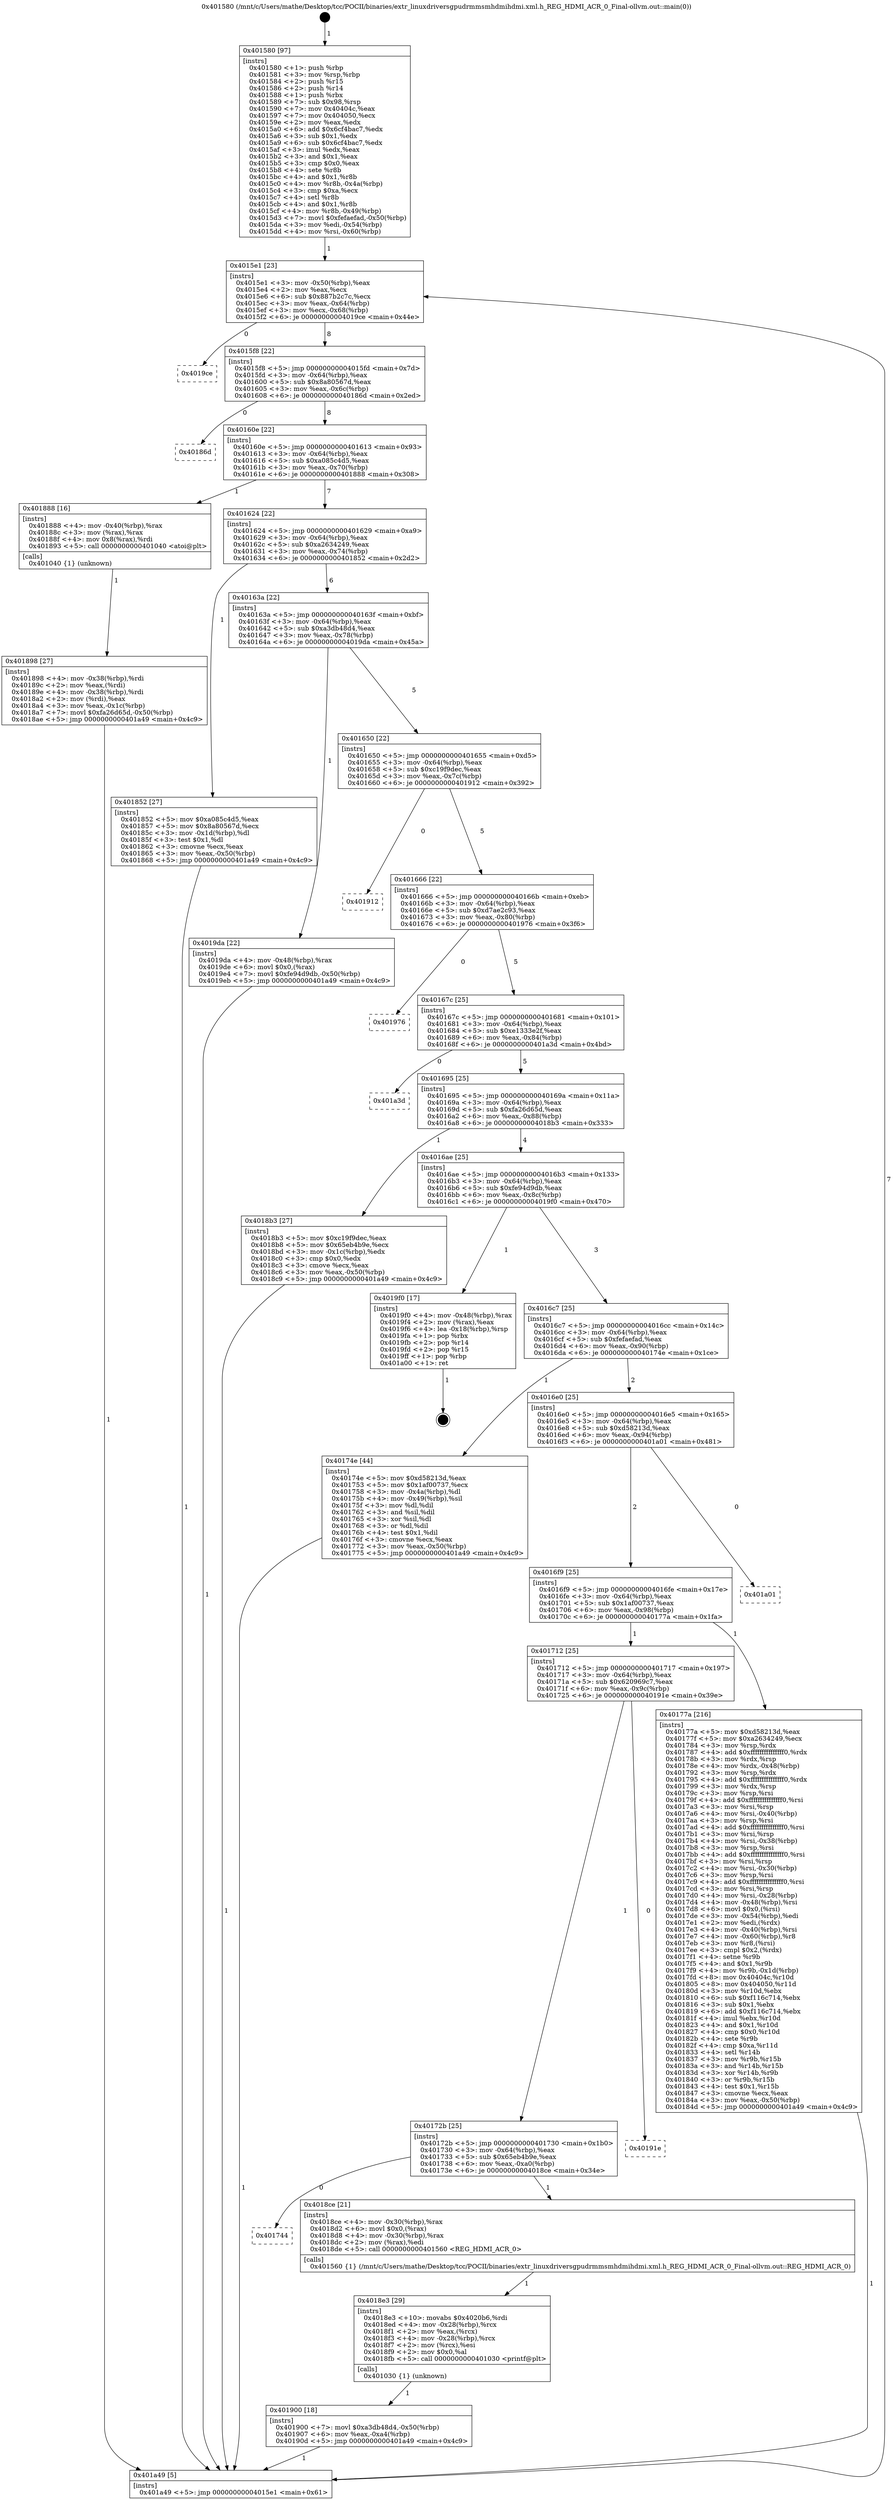 digraph "0x401580" {
  label = "0x401580 (/mnt/c/Users/mathe/Desktop/tcc/POCII/binaries/extr_linuxdriversgpudrmmsmhdmihdmi.xml.h_REG_HDMI_ACR_0_Final-ollvm.out::main(0))"
  labelloc = "t"
  node[shape=record]

  Entry [label="",width=0.3,height=0.3,shape=circle,fillcolor=black,style=filled]
  "0x4015e1" [label="{
     0x4015e1 [23]\l
     | [instrs]\l
     &nbsp;&nbsp;0x4015e1 \<+3\>: mov -0x50(%rbp),%eax\l
     &nbsp;&nbsp;0x4015e4 \<+2\>: mov %eax,%ecx\l
     &nbsp;&nbsp;0x4015e6 \<+6\>: sub $0x887b2c7c,%ecx\l
     &nbsp;&nbsp;0x4015ec \<+3\>: mov %eax,-0x64(%rbp)\l
     &nbsp;&nbsp;0x4015ef \<+3\>: mov %ecx,-0x68(%rbp)\l
     &nbsp;&nbsp;0x4015f2 \<+6\>: je 00000000004019ce \<main+0x44e\>\l
  }"]
  "0x4019ce" [label="{
     0x4019ce\l
  }", style=dashed]
  "0x4015f8" [label="{
     0x4015f8 [22]\l
     | [instrs]\l
     &nbsp;&nbsp;0x4015f8 \<+5\>: jmp 00000000004015fd \<main+0x7d\>\l
     &nbsp;&nbsp;0x4015fd \<+3\>: mov -0x64(%rbp),%eax\l
     &nbsp;&nbsp;0x401600 \<+5\>: sub $0x8a80567d,%eax\l
     &nbsp;&nbsp;0x401605 \<+3\>: mov %eax,-0x6c(%rbp)\l
     &nbsp;&nbsp;0x401608 \<+6\>: je 000000000040186d \<main+0x2ed\>\l
  }"]
  Exit [label="",width=0.3,height=0.3,shape=circle,fillcolor=black,style=filled,peripheries=2]
  "0x40186d" [label="{
     0x40186d\l
  }", style=dashed]
  "0x40160e" [label="{
     0x40160e [22]\l
     | [instrs]\l
     &nbsp;&nbsp;0x40160e \<+5\>: jmp 0000000000401613 \<main+0x93\>\l
     &nbsp;&nbsp;0x401613 \<+3\>: mov -0x64(%rbp),%eax\l
     &nbsp;&nbsp;0x401616 \<+5\>: sub $0xa085c4d5,%eax\l
     &nbsp;&nbsp;0x40161b \<+3\>: mov %eax,-0x70(%rbp)\l
     &nbsp;&nbsp;0x40161e \<+6\>: je 0000000000401888 \<main+0x308\>\l
  }"]
  "0x401900" [label="{
     0x401900 [18]\l
     | [instrs]\l
     &nbsp;&nbsp;0x401900 \<+7\>: movl $0xa3db48d4,-0x50(%rbp)\l
     &nbsp;&nbsp;0x401907 \<+6\>: mov %eax,-0xa4(%rbp)\l
     &nbsp;&nbsp;0x40190d \<+5\>: jmp 0000000000401a49 \<main+0x4c9\>\l
  }"]
  "0x401888" [label="{
     0x401888 [16]\l
     | [instrs]\l
     &nbsp;&nbsp;0x401888 \<+4\>: mov -0x40(%rbp),%rax\l
     &nbsp;&nbsp;0x40188c \<+3\>: mov (%rax),%rax\l
     &nbsp;&nbsp;0x40188f \<+4\>: mov 0x8(%rax),%rdi\l
     &nbsp;&nbsp;0x401893 \<+5\>: call 0000000000401040 \<atoi@plt\>\l
     | [calls]\l
     &nbsp;&nbsp;0x401040 \{1\} (unknown)\l
  }"]
  "0x401624" [label="{
     0x401624 [22]\l
     | [instrs]\l
     &nbsp;&nbsp;0x401624 \<+5\>: jmp 0000000000401629 \<main+0xa9\>\l
     &nbsp;&nbsp;0x401629 \<+3\>: mov -0x64(%rbp),%eax\l
     &nbsp;&nbsp;0x40162c \<+5\>: sub $0xa2634249,%eax\l
     &nbsp;&nbsp;0x401631 \<+3\>: mov %eax,-0x74(%rbp)\l
     &nbsp;&nbsp;0x401634 \<+6\>: je 0000000000401852 \<main+0x2d2\>\l
  }"]
  "0x4018e3" [label="{
     0x4018e3 [29]\l
     | [instrs]\l
     &nbsp;&nbsp;0x4018e3 \<+10\>: movabs $0x4020b6,%rdi\l
     &nbsp;&nbsp;0x4018ed \<+4\>: mov -0x28(%rbp),%rcx\l
     &nbsp;&nbsp;0x4018f1 \<+2\>: mov %eax,(%rcx)\l
     &nbsp;&nbsp;0x4018f3 \<+4\>: mov -0x28(%rbp),%rcx\l
     &nbsp;&nbsp;0x4018f7 \<+2\>: mov (%rcx),%esi\l
     &nbsp;&nbsp;0x4018f9 \<+2\>: mov $0x0,%al\l
     &nbsp;&nbsp;0x4018fb \<+5\>: call 0000000000401030 \<printf@plt\>\l
     | [calls]\l
     &nbsp;&nbsp;0x401030 \{1\} (unknown)\l
  }"]
  "0x401852" [label="{
     0x401852 [27]\l
     | [instrs]\l
     &nbsp;&nbsp;0x401852 \<+5\>: mov $0xa085c4d5,%eax\l
     &nbsp;&nbsp;0x401857 \<+5\>: mov $0x8a80567d,%ecx\l
     &nbsp;&nbsp;0x40185c \<+3\>: mov -0x1d(%rbp),%dl\l
     &nbsp;&nbsp;0x40185f \<+3\>: test $0x1,%dl\l
     &nbsp;&nbsp;0x401862 \<+3\>: cmovne %ecx,%eax\l
     &nbsp;&nbsp;0x401865 \<+3\>: mov %eax,-0x50(%rbp)\l
     &nbsp;&nbsp;0x401868 \<+5\>: jmp 0000000000401a49 \<main+0x4c9\>\l
  }"]
  "0x40163a" [label="{
     0x40163a [22]\l
     | [instrs]\l
     &nbsp;&nbsp;0x40163a \<+5\>: jmp 000000000040163f \<main+0xbf\>\l
     &nbsp;&nbsp;0x40163f \<+3\>: mov -0x64(%rbp),%eax\l
     &nbsp;&nbsp;0x401642 \<+5\>: sub $0xa3db48d4,%eax\l
     &nbsp;&nbsp;0x401647 \<+3\>: mov %eax,-0x78(%rbp)\l
     &nbsp;&nbsp;0x40164a \<+6\>: je 00000000004019da \<main+0x45a\>\l
  }"]
  "0x401744" [label="{
     0x401744\l
  }", style=dashed]
  "0x4019da" [label="{
     0x4019da [22]\l
     | [instrs]\l
     &nbsp;&nbsp;0x4019da \<+4\>: mov -0x48(%rbp),%rax\l
     &nbsp;&nbsp;0x4019de \<+6\>: movl $0x0,(%rax)\l
     &nbsp;&nbsp;0x4019e4 \<+7\>: movl $0xfe94d9db,-0x50(%rbp)\l
     &nbsp;&nbsp;0x4019eb \<+5\>: jmp 0000000000401a49 \<main+0x4c9\>\l
  }"]
  "0x401650" [label="{
     0x401650 [22]\l
     | [instrs]\l
     &nbsp;&nbsp;0x401650 \<+5\>: jmp 0000000000401655 \<main+0xd5\>\l
     &nbsp;&nbsp;0x401655 \<+3\>: mov -0x64(%rbp),%eax\l
     &nbsp;&nbsp;0x401658 \<+5\>: sub $0xc19f9dec,%eax\l
     &nbsp;&nbsp;0x40165d \<+3\>: mov %eax,-0x7c(%rbp)\l
     &nbsp;&nbsp;0x401660 \<+6\>: je 0000000000401912 \<main+0x392\>\l
  }"]
  "0x4018ce" [label="{
     0x4018ce [21]\l
     | [instrs]\l
     &nbsp;&nbsp;0x4018ce \<+4\>: mov -0x30(%rbp),%rax\l
     &nbsp;&nbsp;0x4018d2 \<+6\>: movl $0x0,(%rax)\l
     &nbsp;&nbsp;0x4018d8 \<+4\>: mov -0x30(%rbp),%rax\l
     &nbsp;&nbsp;0x4018dc \<+2\>: mov (%rax),%edi\l
     &nbsp;&nbsp;0x4018de \<+5\>: call 0000000000401560 \<REG_HDMI_ACR_0\>\l
     | [calls]\l
     &nbsp;&nbsp;0x401560 \{1\} (/mnt/c/Users/mathe/Desktop/tcc/POCII/binaries/extr_linuxdriversgpudrmmsmhdmihdmi.xml.h_REG_HDMI_ACR_0_Final-ollvm.out::REG_HDMI_ACR_0)\l
  }"]
  "0x401912" [label="{
     0x401912\l
  }", style=dashed]
  "0x401666" [label="{
     0x401666 [22]\l
     | [instrs]\l
     &nbsp;&nbsp;0x401666 \<+5\>: jmp 000000000040166b \<main+0xeb\>\l
     &nbsp;&nbsp;0x40166b \<+3\>: mov -0x64(%rbp),%eax\l
     &nbsp;&nbsp;0x40166e \<+5\>: sub $0xd7ae2c93,%eax\l
     &nbsp;&nbsp;0x401673 \<+3\>: mov %eax,-0x80(%rbp)\l
     &nbsp;&nbsp;0x401676 \<+6\>: je 0000000000401976 \<main+0x3f6\>\l
  }"]
  "0x40172b" [label="{
     0x40172b [25]\l
     | [instrs]\l
     &nbsp;&nbsp;0x40172b \<+5\>: jmp 0000000000401730 \<main+0x1b0\>\l
     &nbsp;&nbsp;0x401730 \<+3\>: mov -0x64(%rbp),%eax\l
     &nbsp;&nbsp;0x401733 \<+5\>: sub $0x65eb4b9e,%eax\l
     &nbsp;&nbsp;0x401738 \<+6\>: mov %eax,-0xa0(%rbp)\l
     &nbsp;&nbsp;0x40173e \<+6\>: je 00000000004018ce \<main+0x34e\>\l
  }"]
  "0x401976" [label="{
     0x401976\l
  }", style=dashed]
  "0x40167c" [label="{
     0x40167c [25]\l
     | [instrs]\l
     &nbsp;&nbsp;0x40167c \<+5\>: jmp 0000000000401681 \<main+0x101\>\l
     &nbsp;&nbsp;0x401681 \<+3\>: mov -0x64(%rbp),%eax\l
     &nbsp;&nbsp;0x401684 \<+5\>: sub $0xe1333e2f,%eax\l
     &nbsp;&nbsp;0x401689 \<+6\>: mov %eax,-0x84(%rbp)\l
     &nbsp;&nbsp;0x40168f \<+6\>: je 0000000000401a3d \<main+0x4bd\>\l
  }"]
  "0x40191e" [label="{
     0x40191e\l
  }", style=dashed]
  "0x401a3d" [label="{
     0x401a3d\l
  }", style=dashed]
  "0x401695" [label="{
     0x401695 [25]\l
     | [instrs]\l
     &nbsp;&nbsp;0x401695 \<+5\>: jmp 000000000040169a \<main+0x11a\>\l
     &nbsp;&nbsp;0x40169a \<+3\>: mov -0x64(%rbp),%eax\l
     &nbsp;&nbsp;0x40169d \<+5\>: sub $0xfa26d65d,%eax\l
     &nbsp;&nbsp;0x4016a2 \<+6\>: mov %eax,-0x88(%rbp)\l
     &nbsp;&nbsp;0x4016a8 \<+6\>: je 00000000004018b3 \<main+0x333\>\l
  }"]
  "0x401898" [label="{
     0x401898 [27]\l
     | [instrs]\l
     &nbsp;&nbsp;0x401898 \<+4\>: mov -0x38(%rbp),%rdi\l
     &nbsp;&nbsp;0x40189c \<+2\>: mov %eax,(%rdi)\l
     &nbsp;&nbsp;0x40189e \<+4\>: mov -0x38(%rbp),%rdi\l
     &nbsp;&nbsp;0x4018a2 \<+2\>: mov (%rdi),%eax\l
     &nbsp;&nbsp;0x4018a4 \<+3\>: mov %eax,-0x1c(%rbp)\l
     &nbsp;&nbsp;0x4018a7 \<+7\>: movl $0xfa26d65d,-0x50(%rbp)\l
     &nbsp;&nbsp;0x4018ae \<+5\>: jmp 0000000000401a49 \<main+0x4c9\>\l
  }"]
  "0x4018b3" [label="{
     0x4018b3 [27]\l
     | [instrs]\l
     &nbsp;&nbsp;0x4018b3 \<+5\>: mov $0xc19f9dec,%eax\l
     &nbsp;&nbsp;0x4018b8 \<+5\>: mov $0x65eb4b9e,%ecx\l
     &nbsp;&nbsp;0x4018bd \<+3\>: mov -0x1c(%rbp),%edx\l
     &nbsp;&nbsp;0x4018c0 \<+3\>: cmp $0x0,%edx\l
     &nbsp;&nbsp;0x4018c3 \<+3\>: cmove %ecx,%eax\l
     &nbsp;&nbsp;0x4018c6 \<+3\>: mov %eax,-0x50(%rbp)\l
     &nbsp;&nbsp;0x4018c9 \<+5\>: jmp 0000000000401a49 \<main+0x4c9\>\l
  }"]
  "0x4016ae" [label="{
     0x4016ae [25]\l
     | [instrs]\l
     &nbsp;&nbsp;0x4016ae \<+5\>: jmp 00000000004016b3 \<main+0x133\>\l
     &nbsp;&nbsp;0x4016b3 \<+3\>: mov -0x64(%rbp),%eax\l
     &nbsp;&nbsp;0x4016b6 \<+5\>: sub $0xfe94d9db,%eax\l
     &nbsp;&nbsp;0x4016bb \<+6\>: mov %eax,-0x8c(%rbp)\l
     &nbsp;&nbsp;0x4016c1 \<+6\>: je 00000000004019f0 \<main+0x470\>\l
  }"]
  "0x401712" [label="{
     0x401712 [25]\l
     | [instrs]\l
     &nbsp;&nbsp;0x401712 \<+5\>: jmp 0000000000401717 \<main+0x197\>\l
     &nbsp;&nbsp;0x401717 \<+3\>: mov -0x64(%rbp),%eax\l
     &nbsp;&nbsp;0x40171a \<+5\>: sub $0x620969c7,%eax\l
     &nbsp;&nbsp;0x40171f \<+6\>: mov %eax,-0x9c(%rbp)\l
     &nbsp;&nbsp;0x401725 \<+6\>: je 000000000040191e \<main+0x39e\>\l
  }"]
  "0x4019f0" [label="{
     0x4019f0 [17]\l
     | [instrs]\l
     &nbsp;&nbsp;0x4019f0 \<+4\>: mov -0x48(%rbp),%rax\l
     &nbsp;&nbsp;0x4019f4 \<+2\>: mov (%rax),%eax\l
     &nbsp;&nbsp;0x4019f6 \<+4\>: lea -0x18(%rbp),%rsp\l
     &nbsp;&nbsp;0x4019fa \<+1\>: pop %rbx\l
     &nbsp;&nbsp;0x4019fb \<+2\>: pop %r14\l
     &nbsp;&nbsp;0x4019fd \<+2\>: pop %r15\l
     &nbsp;&nbsp;0x4019ff \<+1\>: pop %rbp\l
     &nbsp;&nbsp;0x401a00 \<+1\>: ret\l
  }"]
  "0x4016c7" [label="{
     0x4016c7 [25]\l
     | [instrs]\l
     &nbsp;&nbsp;0x4016c7 \<+5\>: jmp 00000000004016cc \<main+0x14c\>\l
     &nbsp;&nbsp;0x4016cc \<+3\>: mov -0x64(%rbp),%eax\l
     &nbsp;&nbsp;0x4016cf \<+5\>: sub $0xfefaefad,%eax\l
     &nbsp;&nbsp;0x4016d4 \<+6\>: mov %eax,-0x90(%rbp)\l
     &nbsp;&nbsp;0x4016da \<+6\>: je 000000000040174e \<main+0x1ce\>\l
  }"]
  "0x40177a" [label="{
     0x40177a [216]\l
     | [instrs]\l
     &nbsp;&nbsp;0x40177a \<+5\>: mov $0xd58213d,%eax\l
     &nbsp;&nbsp;0x40177f \<+5\>: mov $0xa2634249,%ecx\l
     &nbsp;&nbsp;0x401784 \<+3\>: mov %rsp,%rdx\l
     &nbsp;&nbsp;0x401787 \<+4\>: add $0xfffffffffffffff0,%rdx\l
     &nbsp;&nbsp;0x40178b \<+3\>: mov %rdx,%rsp\l
     &nbsp;&nbsp;0x40178e \<+4\>: mov %rdx,-0x48(%rbp)\l
     &nbsp;&nbsp;0x401792 \<+3\>: mov %rsp,%rdx\l
     &nbsp;&nbsp;0x401795 \<+4\>: add $0xfffffffffffffff0,%rdx\l
     &nbsp;&nbsp;0x401799 \<+3\>: mov %rdx,%rsp\l
     &nbsp;&nbsp;0x40179c \<+3\>: mov %rsp,%rsi\l
     &nbsp;&nbsp;0x40179f \<+4\>: add $0xfffffffffffffff0,%rsi\l
     &nbsp;&nbsp;0x4017a3 \<+3\>: mov %rsi,%rsp\l
     &nbsp;&nbsp;0x4017a6 \<+4\>: mov %rsi,-0x40(%rbp)\l
     &nbsp;&nbsp;0x4017aa \<+3\>: mov %rsp,%rsi\l
     &nbsp;&nbsp;0x4017ad \<+4\>: add $0xfffffffffffffff0,%rsi\l
     &nbsp;&nbsp;0x4017b1 \<+3\>: mov %rsi,%rsp\l
     &nbsp;&nbsp;0x4017b4 \<+4\>: mov %rsi,-0x38(%rbp)\l
     &nbsp;&nbsp;0x4017b8 \<+3\>: mov %rsp,%rsi\l
     &nbsp;&nbsp;0x4017bb \<+4\>: add $0xfffffffffffffff0,%rsi\l
     &nbsp;&nbsp;0x4017bf \<+3\>: mov %rsi,%rsp\l
     &nbsp;&nbsp;0x4017c2 \<+4\>: mov %rsi,-0x30(%rbp)\l
     &nbsp;&nbsp;0x4017c6 \<+3\>: mov %rsp,%rsi\l
     &nbsp;&nbsp;0x4017c9 \<+4\>: add $0xfffffffffffffff0,%rsi\l
     &nbsp;&nbsp;0x4017cd \<+3\>: mov %rsi,%rsp\l
     &nbsp;&nbsp;0x4017d0 \<+4\>: mov %rsi,-0x28(%rbp)\l
     &nbsp;&nbsp;0x4017d4 \<+4\>: mov -0x48(%rbp),%rsi\l
     &nbsp;&nbsp;0x4017d8 \<+6\>: movl $0x0,(%rsi)\l
     &nbsp;&nbsp;0x4017de \<+3\>: mov -0x54(%rbp),%edi\l
     &nbsp;&nbsp;0x4017e1 \<+2\>: mov %edi,(%rdx)\l
     &nbsp;&nbsp;0x4017e3 \<+4\>: mov -0x40(%rbp),%rsi\l
     &nbsp;&nbsp;0x4017e7 \<+4\>: mov -0x60(%rbp),%r8\l
     &nbsp;&nbsp;0x4017eb \<+3\>: mov %r8,(%rsi)\l
     &nbsp;&nbsp;0x4017ee \<+3\>: cmpl $0x2,(%rdx)\l
     &nbsp;&nbsp;0x4017f1 \<+4\>: setne %r9b\l
     &nbsp;&nbsp;0x4017f5 \<+4\>: and $0x1,%r9b\l
     &nbsp;&nbsp;0x4017f9 \<+4\>: mov %r9b,-0x1d(%rbp)\l
     &nbsp;&nbsp;0x4017fd \<+8\>: mov 0x40404c,%r10d\l
     &nbsp;&nbsp;0x401805 \<+8\>: mov 0x404050,%r11d\l
     &nbsp;&nbsp;0x40180d \<+3\>: mov %r10d,%ebx\l
     &nbsp;&nbsp;0x401810 \<+6\>: sub $0xf116c714,%ebx\l
     &nbsp;&nbsp;0x401816 \<+3\>: sub $0x1,%ebx\l
     &nbsp;&nbsp;0x401819 \<+6\>: add $0xf116c714,%ebx\l
     &nbsp;&nbsp;0x40181f \<+4\>: imul %ebx,%r10d\l
     &nbsp;&nbsp;0x401823 \<+4\>: and $0x1,%r10d\l
     &nbsp;&nbsp;0x401827 \<+4\>: cmp $0x0,%r10d\l
     &nbsp;&nbsp;0x40182b \<+4\>: sete %r9b\l
     &nbsp;&nbsp;0x40182f \<+4\>: cmp $0xa,%r11d\l
     &nbsp;&nbsp;0x401833 \<+4\>: setl %r14b\l
     &nbsp;&nbsp;0x401837 \<+3\>: mov %r9b,%r15b\l
     &nbsp;&nbsp;0x40183a \<+3\>: and %r14b,%r15b\l
     &nbsp;&nbsp;0x40183d \<+3\>: xor %r14b,%r9b\l
     &nbsp;&nbsp;0x401840 \<+3\>: or %r9b,%r15b\l
     &nbsp;&nbsp;0x401843 \<+4\>: test $0x1,%r15b\l
     &nbsp;&nbsp;0x401847 \<+3\>: cmovne %ecx,%eax\l
     &nbsp;&nbsp;0x40184a \<+3\>: mov %eax,-0x50(%rbp)\l
     &nbsp;&nbsp;0x40184d \<+5\>: jmp 0000000000401a49 \<main+0x4c9\>\l
  }"]
  "0x40174e" [label="{
     0x40174e [44]\l
     | [instrs]\l
     &nbsp;&nbsp;0x40174e \<+5\>: mov $0xd58213d,%eax\l
     &nbsp;&nbsp;0x401753 \<+5\>: mov $0x1af00737,%ecx\l
     &nbsp;&nbsp;0x401758 \<+3\>: mov -0x4a(%rbp),%dl\l
     &nbsp;&nbsp;0x40175b \<+4\>: mov -0x49(%rbp),%sil\l
     &nbsp;&nbsp;0x40175f \<+3\>: mov %dl,%dil\l
     &nbsp;&nbsp;0x401762 \<+3\>: and %sil,%dil\l
     &nbsp;&nbsp;0x401765 \<+3\>: xor %sil,%dl\l
     &nbsp;&nbsp;0x401768 \<+3\>: or %dl,%dil\l
     &nbsp;&nbsp;0x40176b \<+4\>: test $0x1,%dil\l
     &nbsp;&nbsp;0x40176f \<+3\>: cmovne %ecx,%eax\l
     &nbsp;&nbsp;0x401772 \<+3\>: mov %eax,-0x50(%rbp)\l
     &nbsp;&nbsp;0x401775 \<+5\>: jmp 0000000000401a49 \<main+0x4c9\>\l
  }"]
  "0x4016e0" [label="{
     0x4016e0 [25]\l
     | [instrs]\l
     &nbsp;&nbsp;0x4016e0 \<+5\>: jmp 00000000004016e5 \<main+0x165\>\l
     &nbsp;&nbsp;0x4016e5 \<+3\>: mov -0x64(%rbp),%eax\l
     &nbsp;&nbsp;0x4016e8 \<+5\>: sub $0xd58213d,%eax\l
     &nbsp;&nbsp;0x4016ed \<+6\>: mov %eax,-0x94(%rbp)\l
     &nbsp;&nbsp;0x4016f3 \<+6\>: je 0000000000401a01 \<main+0x481\>\l
  }"]
  "0x401a49" [label="{
     0x401a49 [5]\l
     | [instrs]\l
     &nbsp;&nbsp;0x401a49 \<+5\>: jmp 00000000004015e1 \<main+0x61\>\l
  }"]
  "0x401580" [label="{
     0x401580 [97]\l
     | [instrs]\l
     &nbsp;&nbsp;0x401580 \<+1\>: push %rbp\l
     &nbsp;&nbsp;0x401581 \<+3\>: mov %rsp,%rbp\l
     &nbsp;&nbsp;0x401584 \<+2\>: push %r15\l
     &nbsp;&nbsp;0x401586 \<+2\>: push %r14\l
     &nbsp;&nbsp;0x401588 \<+1\>: push %rbx\l
     &nbsp;&nbsp;0x401589 \<+7\>: sub $0x98,%rsp\l
     &nbsp;&nbsp;0x401590 \<+7\>: mov 0x40404c,%eax\l
     &nbsp;&nbsp;0x401597 \<+7\>: mov 0x404050,%ecx\l
     &nbsp;&nbsp;0x40159e \<+2\>: mov %eax,%edx\l
     &nbsp;&nbsp;0x4015a0 \<+6\>: add $0x6cf4bac7,%edx\l
     &nbsp;&nbsp;0x4015a6 \<+3\>: sub $0x1,%edx\l
     &nbsp;&nbsp;0x4015a9 \<+6\>: sub $0x6cf4bac7,%edx\l
     &nbsp;&nbsp;0x4015af \<+3\>: imul %edx,%eax\l
     &nbsp;&nbsp;0x4015b2 \<+3\>: and $0x1,%eax\l
     &nbsp;&nbsp;0x4015b5 \<+3\>: cmp $0x0,%eax\l
     &nbsp;&nbsp;0x4015b8 \<+4\>: sete %r8b\l
     &nbsp;&nbsp;0x4015bc \<+4\>: and $0x1,%r8b\l
     &nbsp;&nbsp;0x4015c0 \<+4\>: mov %r8b,-0x4a(%rbp)\l
     &nbsp;&nbsp;0x4015c4 \<+3\>: cmp $0xa,%ecx\l
     &nbsp;&nbsp;0x4015c7 \<+4\>: setl %r8b\l
     &nbsp;&nbsp;0x4015cb \<+4\>: and $0x1,%r8b\l
     &nbsp;&nbsp;0x4015cf \<+4\>: mov %r8b,-0x49(%rbp)\l
     &nbsp;&nbsp;0x4015d3 \<+7\>: movl $0xfefaefad,-0x50(%rbp)\l
     &nbsp;&nbsp;0x4015da \<+3\>: mov %edi,-0x54(%rbp)\l
     &nbsp;&nbsp;0x4015dd \<+4\>: mov %rsi,-0x60(%rbp)\l
  }"]
  "0x4016f9" [label="{
     0x4016f9 [25]\l
     | [instrs]\l
     &nbsp;&nbsp;0x4016f9 \<+5\>: jmp 00000000004016fe \<main+0x17e\>\l
     &nbsp;&nbsp;0x4016fe \<+3\>: mov -0x64(%rbp),%eax\l
     &nbsp;&nbsp;0x401701 \<+5\>: sub $0x1af00737,%eax\l
     &nbsp;&nbsp;0x401706 \<+6\>: mov %eax,-0x98(%rbp)\l
     &nbsp;&nbsp;0x40170c \<+6\>: je 000000000040177a \<main+0x1fa\>\l
  }"]
  "0x401a01" [label="{
     0x401a01\l
  }", style=dashed]
  Entry -> "0x401580" [label=" 1"]
  "0x4015e1" -> "0x4019ce" [label=" 0"]
  "0x4015e1" -> "0x4015f8" [label=" 8"]
  "0x4019f0" -> Exit [label=" 1"]
  "0x4015f8" -> "0x40186d" [label=" 0"]
  "0x4015f8" -> "0x40160e" [label=" 8"]
  "0x4019da" -> "0x401a49" [label=" 1"]
  "0x40160e" -> "0x401888" [label=" 1"]
  "0x40160e" -> "0x401624" [label=" 7"]
  "0x401900" -> "0x401a49" [label=" 1"]
  "0x401624" -> "0x401852" [label=" 1"]
  "0x401624" -> "0x40163a" [label=" 6"]
  "0x4018e3" -> "0x401900" [label=" 1"]
  "0x40163a" -> "0x4019da" [label=" 1"]
  "0x40163a" -> "0x401650" [label=" 5"]
  "0x4018ce" -> "0x4018e3" [label=" 1"]
  "0x401650" -> "0x401912" [label=" 0"]
  "0x401650" -> "0x401666" [label=" 5"]
  "0x40172b" -> "0x401744" [label=" 0"]
  "0x401666" -> "0x401976" [label=" 0"]
  "0x401666" -> "0x40167c" [label=" 5"]
  "0x40172b" -> "0x4018ce" [label=" 1"]
  "0x40167c" -> "0x401a3d" [label=" 0"]
  "0x40167c" -> "0x401695" [label=" 5"]
  "0x401712" -> "0x40172b" [label=" 1"]
  "0x401695" -> "0x4018b3" [label=" 1"]
  "0x401695" -> "0x4016ae" [label=" 4"]
  "0x401712" -> "0x40191e" [label=" 0"]
  "0x4016ae" -> "0x4019f0" [label=" 1"]
  "0x4016ae" -> "0x4016c7" [label=" 3"]
  "0x4018b3" -> "0x401a49" [label=" 1"]
  "0x4016c7" -> "0x40174e" [label=" 1"]
  "0x4016c7" -> "0x4016e0" [label=" 2"]
  "0x40174e" -> "0x401a49" [label=" 1"]
  "0x401580" -> "0x4015e1" [label=" 1"]
  "0x401a49" -> "0x4015e1" [label=" 7"]
  "0x401898" -> "0x401a49" [label=" 1"]
  "0x4016e0" -> "0x401a01" [label=" 0"]
  "0x4016e0" -> "0x4016f9" [label=" 2"]
  "0x401888" -> "0x401898" [label=" 1"]
  "0x4016f9" -> "0x40177a" [label=" 1"]
  "0x4016f9" -> "0x401712" [label=" 1"]
  "0x40177a" -> "0x401a49" [label=" 1"]
  "0x401852" -> "0x401a49" [label=" 1"]
}
